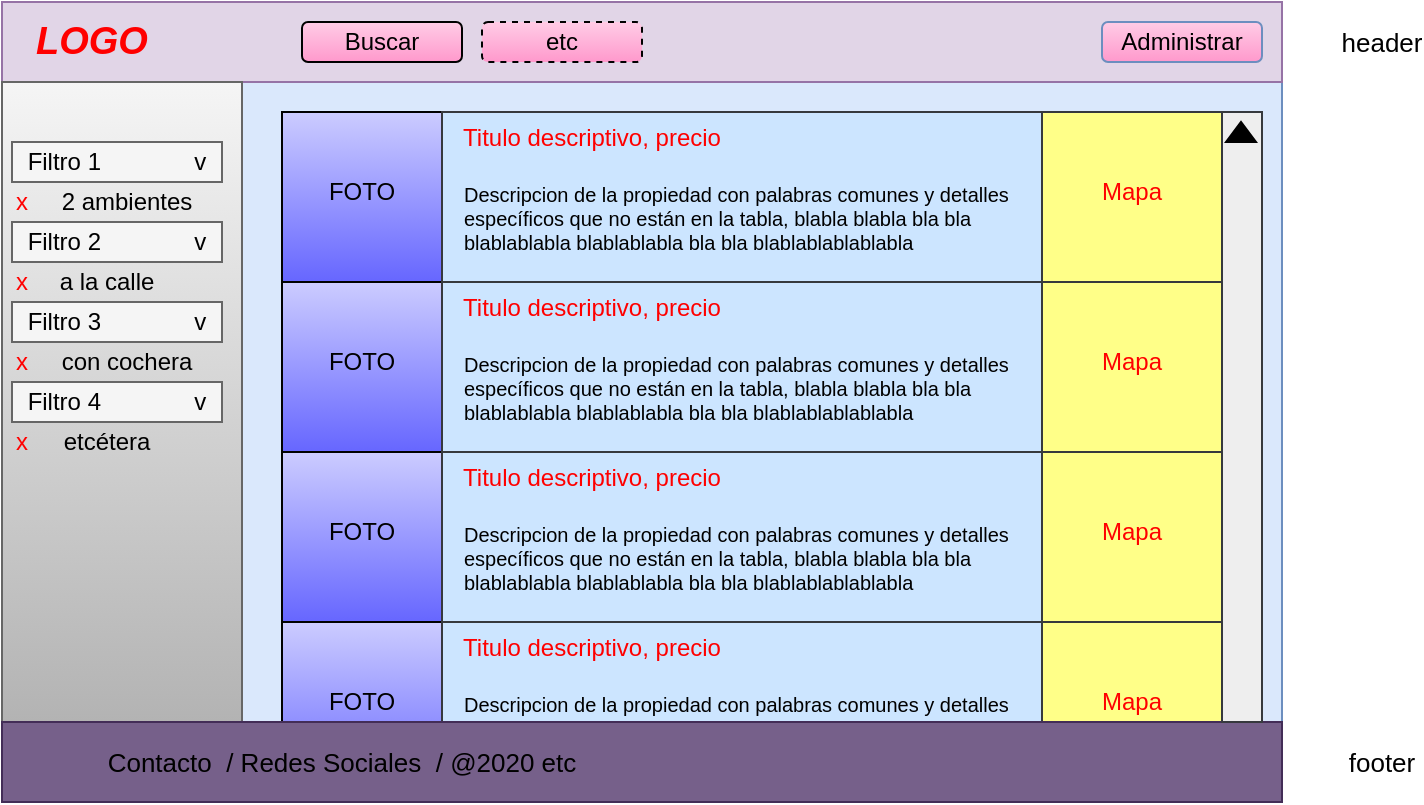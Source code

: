 <mxfile version="12.8.0" type="device"><diagram id="7qyQXwF5Tp0e66EJ85NO" name="Page-1"><mxGraphModel dx="700" dy="518" grid="1" gridSize="10" guides="1" tooltips="1" connect="1" arrows="1" fold="1" page="1" pageScale="1" pageWidth="827" pageHeight="1169" math="0" shadow="0"><root><mxCell id="0"/><mxCell id="1" parent="0"/><mxCell id="nkimFc_hzBrcSkO9zade-1" value="" style="rounded=0;whiteSpace=wrap;html=1;fillColor=#dae8fc;strokeColor=#6c8ebf;" vertex="1" parent="1"><mxGeometry x="40" y="40" width="640" height="400" as="geometry"/></mxCell><mxCell id="nkimFc_hzBrcSkO9zade-2" value="" style="rounded=0;whiteSpace=wrap;html=1;fillColor=#e1d5e7;strokeColor=#9673a6;" vertex="1" parent="1"><mxGeometry x="40" y="40" width="640" height="40" as="geometry"/></mxCell><mxCell id="nkimFc_hzBrcSkO9zade-4" value="" style="rounded=1;whiteSpace=wrap;html=1;fillColor=#FFCCE6;strokeColor=#6c8ebf;gradientColor=#FF99CC;" vertex="1" parent="1"><mxGeometry x="590" y="50" width="80" height="20" as="geometry"/></mxCell><mxCell id="nkimFc_hzBrcSkO9zade-5" value="Administrar" style="text;html=1;strokeColor=none;fillColor=none;align=center;verticalAlign=middle;whiteSpace=wrap;rounded=0;" vertex="1" parent="1"><mxGeometry x="610" y="50" width="40" height="20" as="geometry"/></mxCell><mxCell id="nkimFc_hzBrcSkO9zade-6" value="&lt;font style=&quot;font-size: 19px&quot; color=&quot;#FF0000&quot;&gt;&lt;i&gt;&lt;b&gt;LOGO&lt;/b&gt;&lt;/i&gt;&lt;/font&gt;" style="text;html=1;strokeColor=none;fillColor=none;align=center;verticalAlign=middle;whiteSpace=wrap;rounded=0;" vertex="1" parent="1"><mxGeometry x="50" y="50" width="70" height="20" as="geometry"/></mxCell><mxCell id="nkimFc_hzBrcSkO9zade-9" value="" style="rounded=1;whiteSpace=wrap;html=1;fillColor=#FFCCE6;gradientColor=#FF99CC;" vertex="1" parent="1"><mxGeometry x="190" y="50" width="80" height="20" as="geometry"/></mxCell><mxCell id="nkimFc_hzBrcSkO9zade-10" value="Buscar" style="text;html=1;strokeColor=none;fillColor=none;align=center;verticalAlign=middle;whiteSpace=wrap;rounded=0;" vertex="1" parent="1"><mxGeometry x="210" y="50" width="40" height="20" as="geometry"/></mxCell><mxCell id="nkimFc_hzBrcSkO9zade-12" value="" style="rounded=1;whiteSpace=wrap;html=1;fillColor=#FFCCE6;gradientColor=#FF99CC;dashed=1;" vertex="1" parent="1"><mxGeometry x="280" y="50" width="80" height="20" as="geometry"/></mxCell><mxCell id="nkimFc_hzBrcSkO9zade-13" value="etc" style="text;html=1;strokeColor=none;fillColor=none;align=center;verticalAlign=middle;whiteSpace=wrap;rounded=0;dashed=1;" vertex="1" parent="1"><mxGeometry x="300" y="50" width="40" height="20" as="geometry"/></mxCell><mxCell id="nkimFc_hzBrcSkO9zade-32" value="header" style="text;html=1;strokeColor=none;fillColor=none;align=center;verticalAlign=middle;whiteSpace=wrap;rounded=0;fontSize=13;fontColor=#000000;" vertex="1" parent="1"><mxGeometry x="710" y="50" width="40" height="20" as="geometry"/></mxCell><mxCell id="nkimFc_hzBrcSkO9zade-33" value="footer" style="text;html=1;strokeColor=none;fillColor=none;align=center;verticalAlign=middle;whiteSpace=wrap;rounded=0;fontSize=13;fontColor=#000000;" vertex="1" parent="1"><mxGeometry x="710" y="410" width="40" height="20" as="geometry"/></mxCell><mxCell id="nkimFc_hzBrcSkO9zade-36" value="" style="rounded=0;whiteSpace=wrap;html=1;fillColor=#f5f5f5;gradientColor=#b3b3b3;fontSize=12;strokeColor=#666666;" vertex="1" parent="1"><mxGeometry x="40" y="80" width="120" height="320" as="geometry"/></mxCell><mxCell id="nkimFc_hzBrcSkO9zade-18" value="" style="rounded=0;whiteSpace=wrap;html=1;fillColor=#f5f5f5;strokeColor=#666666;fontColor=#333333;" vertex="1" parent="1"><mxGeometry x="45" y="110" width="105" height="20" as="geometry"/></mxCell><mxCell id="nkimFc_hzBrcSkO9zade-21" value="Filtro 1&amp;nbsp; &amp;nbsp; &amp;nbsp; &amp;nbsp; &amp;nbsp; &amp;nbsp; &amp;nbsp; v" style="text;html=1;strokeColor=none;fillColor=none;align=center;verticalAlign=middle;whiteSpace=wrap;rounded=0;fontSize=12;" vertex="1" parent="1"><mxGeometry x="45" y="115" width="105" height="10" as="geometry"/></mxCell><mxCell id="nkimFc_hzBrcSkO9zade-37" value="" style="rounded=0;whiteSpace=wrap;html=1;fillColor=#f5f5f5;strokeColor=#666666;fontColor=#333333;" vertex="1" parent="1"><mxGeometry x="45" y="150" width="105" height="20" as="geometry"/></mxCell><mxCell id="nkimFc_hzBrcSkO9zade-38" value="Filtro 2&amp;nbsp; &amp;nbsp; &amp;nbsp; &amp;nbsp; &amp;nbsp; &amp;nbsp; &amp;nbsp; v" style="text;html=1;strokeColor=none;fillColor=none;align=center;verticalAlign=middle;whiteSpace=wrap;rounded=0;fontSize=12;" vertex="1" parent="1"><mxGeometry x="45" y="155" width="105" height="10" as="geometry"/></mxCell><mxCell id="nkimFc_hzBrcSkO9zade-39" value="" style="rounded=0;whiteSpace=wrap;html=1;fillColor=#f5f5f5;strokeColor=#666666;fontColor=#333333;" vertex="1" parent="1"><mxGeometry x="45" y="190" width="105" height="20" as="geometry"/></mxCell><mxCell id="nkimFc_hzBrcSkO9zade-40" value="Filtro 3&amp;nbsp; &amp;nbsp; &amp;nbsp; &amp;nbsp; &amp;nbsp; &amp;nbsp; &amp;nbsp; v" style="text;html=1;strokeColor=none;fillColor=none;align=center;verticalAlign=middle;whiteSpace=wrap;rounded=0;fontSize=12;" vertex="1" parent="1"><mxGeometry x="45" y="195" width="105" height="10" as="geometry"/></mxCell><mxCell id="nkimFc_hzBrcSkO9zade-41" value="" style="rounded=0;whiteSpace=wrap;html=1;fillColor=#f5f5f5;strokeColor=#666666;fontColor=#333333;" vertex="1" parent="1"><mxGeometry x="45" y="230" width="105" height="20" as="geometry"/></mxCell><mxCell id="nkimFc_hzBrcSkO9zade-42" value="Filtro 4&amp;nbsp; &amp;nbsp; &amp;nbsp; &amp;nbsp; &amp;nbsp; &amp;nbsp; &amp;nbsp; v" style="text;html=1;strokeColor=none;fillColor=none;align=center;verticalAlign=middle;whiteSpace=wrap;rounded=0;fontSize=12;" vertex="1" parent="1"><mxGeometry x="45" y="235" width="105" height="10" as="geometry"/></mxCell><mxCell id="nkimFc_hzBrcSkO9zade-43" value="2 ambientes" style="text;html=1;strokeColor=none;fillColor=none;align=center;verticalAlign=middle;whiteSpace=wrap;rounded=0;fontSize=12;fontColor=#000000;" vertex="1" parent="1"><mxGeometry x="50" y="130" width="105" height="20" as="geometry"/></mxCell><mxCell id="nkimFc_hzBrcSkO9zade-44" value="a la calle" style="text;html=1;strokeColor=none;fillColor=none;align=center;verticalAlign=middle;whiteSpace=wrap;rounded=0;fontSize=12;fontColor=#000000;" vertex="1" parent="1"><mxGeometry x="40" y="170" width="105" height="20" as="geometry"/></mxCell><mxCell id="nkimFc_hzBrcSkO9zade-45" value="con cochera" style="text;html=1;strokeColor=none;fillColor=none;align=center;verticalAlign=middle;whiteSpace=wrap;rounded=0;fontSize=12;fontColor=#000000;" vertex="1" parent="1"><mxGeometry x="50" y="210" width="105" height="20" as="geometry"/></mxCell><mxCell id="nkimFc_hzBrcSkO9zade-46" value="etcétera" style="text;html=1;strokeColor=none;fillColor=none;align=center;verticalAlign=middle;whiteSpace=wrap;rounded=0;fontSize=12;fontColor=#000000;" vertex="1" parent="1"><mxGeometry x="40" y="250" width="105" height="20" as="geometry"/></mxCell><mxCell id="nkimFc_hzBrcSkO9zade-47" value="x" style="text;html=1;strokeColor=none;fillColor=none;align=center;verticalAlign=middle;whiteSpace=wrap;rounded=0;fontSize=12;fontColor=#FF0000;" vertex="1" parent="1"><mxGeometry x="45" y="135" width="10" height="10" as="geometry"/></mxCell><mxCell id="nkimFc_hzBrcSkO9zade-50" value="x" style="text;html=1;strokeColor=none;fillColor=none;align=center;verticalAlign=middle;whiteSpace=wrap;rounded=0;fontSize=12;fontColor=#FF0000;" vertex="1" parent="1"><mxGeometry x="45" y="175" width="10" height="10" as="geometry"/></mxCell><mxCell id="nkimFc_hzBrcSkO9zade-51" value="x" style="text;html=1;strokeColor=none;fillColor=none;align=center;verticalAlign=middle;whiteSpace=wrap;rounded=0;fontSize=12;fontColor=#FF0000;" vertex="1" parent="1"><mxGeometry x="45" y="215" width="10" height="10" as="geometry"/></mxCell><mxCell id="nkimFc_hzBrcSkO9zade-52" value="x" style="text;html=1;strokeColor=none;fillColor=none;align=center;verticalAlign=middle;whiteSpace=wrap;rounded=0;fontSize=12;fontColor=#FF0000;" vertex="1" parent="1"><mxGeometry x="45" y="255" width="10" height="10" as="geometry"/></mxCell><mxCell id="nkimFc_hzBrcSkO9zade-53" value="" style="rounded=0;whiteSpace=wrap;html=1;fillColor=#CCCCFF;gradientColor=#6666FF;fontSize=12;fontColor=#FF0000;" vertex="1" parent="1"><mxGeometry x="180" y="95" width="80" height="85" as="geometry"/></mxCell><mxCell id="nkimFc_hzBrcSkO9zade-54" value="" style="rounded=0;whiteSpace=wrap;html=1;fillColor=#cce5ff;fontSize=12;strokeColor=#36393d;" vertex="1" parent="1"><mxGeometry x="260" y="95" width="300" height="85" as="geometry"/></mxCell><mxCell id="nkimFc_hzBrcSkO9zade-55" value="" style="rounded=0;whiteSpace=wrap;html=1;fillColor=#ffff88;fontSize=12;strokeColor=#36393d;" vertex="1" parent="1"><mxGeometry x="560" y="95" width="90" height="85" as="geometry"/></mxCell><mxCell id="nkimFc_hzBrcSkO9zade-56" value="Mapa" style="text;html=1;strokeColor=none;fillColor=none;align=center;verticalAlign=middle;whiteSpace=wrap;rounded=0;fontSize=12;fontColor=#FF0000;" vertex="1" parent="1"><mxGeometry x="585" y="125" width="40" height="20" as="geometry"/></mxCell><mxCell id="nkimFc_hzBrcSkO9zade-59" value="FOTO" style="text;html=1;strokeColor=none;fillColor=none;align=center;verticalAlign=middle;whiteSpace=wrap;rounded=0;fontSize=12;fontColor=#000000;" vertex="1" parent="1"><mxGeometry x="200" y="125" width="40" height="20" as="geometry"/></mxCell><mxCell id="nkimFc_hzBrcSkO9zade-57" value="Titulo descriptivo, precio" style="text;html=1;strokeColor=none;fillColor=none;align=center;verticalAlign=middle;whiteSpace=wrap;rounded=0;fontSize=12;fontColor=#FF0000;" vertex="1" parent="1"><mxGeometry x="240" y="100" width="190" height="15" as="geometry"/></mxCell><mxCell id="nkimFc_hzBrcSkO9zade-58" value="&lt;div style=&quot;font-size: 10px&quot; align=&quot;left&quot;&gt;Descripcion de la propiedad con palabras comunes y detalles específicos que no están en la tabla, blabla blabla bla bla blablablabla blablablabla bla bla blablablablablabla&lt;br&gt;&lt;/div&gt;" style="text;strokeColor=none;fillColor=none;align=center;verticalAlign=middle;rounded=0;fontSize=12;fontColor=#000000;whiteSpace=wrap;html=1;" vertex="1" parent="1"><mxGeometry x="269.5" y="120" width="281" height="55" as="geometry"/></mxCell><mxCell id="nkimFc_hzBrcSkO9zade-67" value="" style="rounded=0;whiteSpace=wrap;html=1;fillColor=#CCCCFF;gradientColor=#6666FF;fontSize=12;fontColor=#FF0000;" vertex="1" parent="1"><mxGeometry x="180" y="180" width="80" height="85" as="geometry"/></mxCell><mxCell id="nkimFc_hzBrcSkO9zade-68" value="" style="rounded=0;whiteSpace=wrap;html=1;fillColor=#cce5ff;fontSize=12;strokeColor=#36393d;" vertex="1" parent="1"><mxGeometry x="260" y="180" width="300" height="85" as="geometry"/></mxCell><mxCell id="nkimFc_hzBrcSkO9zade-69" value="" style="rounded=0;whiteSpace=wrap;html=1;fillColor=#ffff88;fontSize=12;strokeColor=#36393d;" vertex="1" parent="1"><mxGeometry x="560" y="180" width="90" height="85" as="geometry"/></mxCell><mxCell id="nkimFc_hzBrcSkO9zade-70" value="Mapa" style="text;html=1;strokeColor=none;fillColor=none;align=center;verticalAlign=middle;whiteSpace=wrap;rounded=0;fontSize=12;fontColor=#FF0000;" vertex="1" parent="1"><mxGeometry x="585" y="210" width="40" height="20" as="geometry"/></mxCell><mxCell id="nkimFc_hzBrcSkO9zade-71" value="FOTO" style="text;html=1;strokeColor=none;fillColor=none;align=center;verticalAlign=middle;whiteSpace=wrap;rounded=0;fontSize=12;fontColor=#000000;" vertex="1" parent="1"><mxGeometry x="200" y="210" width="40" height="20" as="geometry"/></mxCell><mxCell id="nkimFc_hzBrcSkO9zade-72" value="Titulo descriptivo, precio" style="text;html=1;strokeColor=none;fillColor=none;align=center;verticalAlign=middle;whiteSpace=wrap;rounded=0;fontSize=12;fontColor=#FF0000;" vertex="1" parent="1"><mxGeometry x="240" y="185" width="190" height="15" as="geometry"/></mxCell><mxCell id="nkimFc_hzBrcSkO9zade-73" value="&lt;div style=&quot;font-size: 10px&quot; align=&quot;left&quot;&gt;Descripcion de la propiedad con palabras comunes y detalles específicos que no están en la tabla, blabla blabla bla bla blablablabla blablablabla bla bla blablablablablabla&lt;br&gt;&lt;/div&gt;" style="text;strokeColor=none;fillColor=none;align=center;verticalAlign=middle;rounded=0;fontSize=12;fontColor=#000000;whiteSpace=wrap;html=1;" vertex="1" parent="1"><mxGeometry x="269.5" y="205" width="281" height="55" as="geometry"/></mxCell><mxCell id="nkimFc_hzBrcSkO9zade-74" value="" style="rounded=0;whiteSpace=wrap;html=1;fillColor=#CCCCFF;gradientColor=#6666FF;fontSize=12;fontColor=#FF0000;" vertex="1" parent="1"><mxGeometry x="180" y="265" width="80" height="85" as="geometry"/></mxCell><mxCell id="nkimFc_hzBrcSkO9zade-75" value="" style="rounded=0;whiteSpace=wrap;html=1;fillColor=#cce5ff;fontSize=12;strokeColor=#36393d;" vertex="1" parent="1"><mxGeometry x="260" y="265" width="300" height="85" as="geometry"/></mxCell><mxCell id="nkimFc_hzBrcSkO9zade-76" value="" style="rounded=0;whiteSpace=wrap;html=1;fillColor=#ffff88;fontSize=12;strokeColor=#36393d;" vertex="1" parent="1"><mxGeometry x="560" y="265" width="90" height="85" as="geometry"/></mxCell><mxCell id="nkimFc_hzBrcSkO9zade-77" value="Mapa" style="text;html=1;strokeColor=none;fillColor=none;align=center;verticalAlign=middle;whiteSpace=wrap;rounded=0;fontSize=12;fontColor=#FF0000;" vertex="1" parent="1"><mxGeometry x="585" y="295" width="40" height="20" as="geometry"/></mxCell><mxCell id="nkimFc_hzBrcSkO9zade-78" value="FOTO" style="text;html=1;strokeColor=none;fillColor=none;align=center;verticalAlign=middle;whiteSpace=wrap;rounded=0;fontSize=12;fontColor=#000000;" vertex="1" parent="1"><mxGeometry x="200" y="295" width="40" height="20" as="geometry"/></mxCell><mxCell id="nkimFc_hzBrcSkO9zade-79" value="Titulo descriptivo, precio" style="text;html=1;strokeColor=none;fillColor=none;align=center;verticalAlign=middle;whiteSpace=wrap;rounded=0;fontSize=12;fontColor=#FF0000;" vertex="1" parent="1"><mxGeometry x="240" y="270" width="190" height="15" as="geometry"/></mxCell><mxCell id="nkimFc_hzBrcSkO9zade-80" value="&lt;div style=&quot;font-size: 10px&quot; align=&quot;left&quot;&gt;Descripcion de la propiedad con palabras comunes y detalles específicos que no están en la tabla, blabla blabla bla bla blablablabla blablablabla bla bla blablablablablabla&lt;br&gt;&lt;/div&gt;" style="text;strokeColor=none;fillColor=none;align=center;verticalAlign=middle;rounded=0;fontSize=12;fontColor=#000000;whiteSpace=wrap;html=1;" vertex="1" parent="1"><mxGeometry x="269.5" y="290" width="281" height="55" as="geometry"/></mxCell><mxCell id="nkimFc_hzBrcSkO9zade-81" value="" style="rounded=0;whiteSpace=wrap;html=1;fillColor=#CCCCFF;gradientColor=#6666FF;fontSize=12;fontColor=#FF0000;" vertex="1" parent="1"><mxGeometry x="180" y="350" width="80" height="85" as="geometry"/></mxCell><mxCell id="nkimFc_hzBrcSkO9zade-82" value="" style="rounded=0;whiteSpace=wrap;html=1;fillColor=#cce5ff;fontSize=12;strokeColor=#36393d;" vertex="1" parent="1"><mxGeometry x="260" y="350" width="300" height="85" as="geometry"/></mxCell><mxCell id="nkimFc_hzBrcSkO9zade-83" value="" style="rounded=0;whiteSpace=wrap;html=1;fillColor=#ffff88;fontSize=12;strokeColor=#36393d;" vertex="1" parent="1"><mxGeometry x="560" y="350" width="90" height="85" as="geometry"/></mxCell><mxCell id="nkimFc_hzBrcSkO9zade-84" value="Mapa" style="text;html=1;strokeColor=none;fillColor=none;align=center;verticalAlign=middle;whiteSpace=wrap;rounded=0;fontSize=12;fontColor=#FF0000;" vertex="1" parent="1"><mxGeometry x="585" y="380" width="40" height="20" as="geometry"/></mxCell><mxCell id="nkimFc_hzBrcSkO9zade-85" value="FOTO" style="text;html=1;strokeColor=none;fillColor=none;align=center;verticalAlign=middle;whiteSpace=wrap;rounded=0;fontSize=12;fontColor=#000000;" vertex="1" parent="1"><mxGeometry x="200" y="380" width="40" height="20" as="geometry"/></mxCell><mxCell id="nkimFc_hzBrcSkO9zade-86" value="Titulo descriptivo, precio" style="text;html=1;strokeColor=none;fillColor=none;align=center;verticalAlign=middle;whiteSpace=wrap;rounded=0;fontSize=12;fontColor=#FF0000;" vertex="1" parent="1"><mxGeometry x="240" y="355" width="190" height="15" as="geometry"/></mxCell><mxCell id="nkimFc_hzBrcSkO9zade-87" value="&lt;div style=&quot;font-size: 10px&quot; align=&quot;left&quot;&gt;Descripcion de la propiedad con palabras comunes y detalles específicos que no están en la tabla, blabla blabla bla bla blablablabla blablablabla bla bla blablablablablabla&lt;br&gt;&lt;/div&gt;" style="text;strokeColor=none;fillColor=none;align=center;verticalAlign=middle;rounded=0;fontSize=12;fontColor=#000000;whiteSpace=wrap;html=1;" vertex="1" parent="1"><mxGeometry x="269.5" y="375" width="281" height="55" as="geometry"/></mxCell><mxCell id="nkimFc_hzBrcSkO9zade-3" value="" style="rounded=0;whiteSpace=wrap;html=1;fillColor=#76608a;strokeColor=#432D57;fontColor=#ffffff;" vertex="1" parent="1"><mxGeometry x="40" y="400" width="640" height="40" as="geometry"/></mxCell><mxCell id="nkimFc_hzBrcSkO9zade-31" value="Contacto&amp;nbsp; / Redes Sociales&amp;nbsp; / @2020 etc" style="text;html=1;strokeColor=none;fillColor=none;align=center;verticalAlign=middle;whiteSpace=wrap;rounded=0;fontSize=13;fontColor=#000000;" vertex="1" parent="1"><mxGeometry x="50" y="410" width="320" height="20" as="geometry"/></mxCell><mxCell id="nkimFc_hzBrcSkO9zade-88" value="" style="rounded=0;whiteSpace=wrap;html=1;fillColor=#eeeeee;fontSize=12;strokeColor=#36393d;" vertex="1" parent="1"><mxGeometry x="650" y="95" width="20" height="305" as="geometry"/></mxCell><mxCell id="nkimFc_hzBrcSkO9zade-89" value="" style="html=1;shadow=0;dashed=0;align=center;verticalAlign=middle;shape=mxgraph.arrows2.arrow;dy=0.6;dx=40;direction=north;notch=0;rounded=0;fillColor=#000000;gradientColor=none;fontSize=12;fontColor=#000000;" vertex="1" parent="1"><mxGeometry x="652" y="100" width="15" height="10" as="geometry"/></mxCell></root></mxGraphModel></diagram></mxfile>
